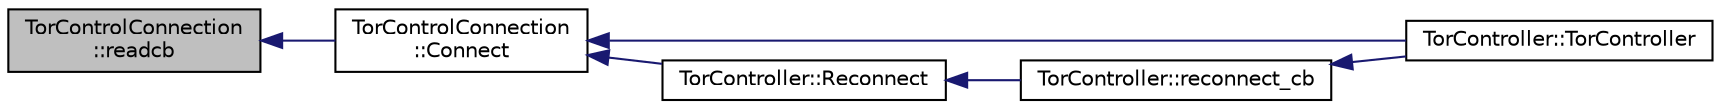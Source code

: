 digraph "TorControlConnection::readcb"
{
  edge [fontname="Helvetica",fontsize="10",labelfontname="Helvetica",labelfontsize="10"];
  node [fontname="Helvetica",fontsize="10",shape=record];
  rankdir="LR";
  Node69 [label="TorControlConnection\l::readcb",height=0.2,width=0.4,color="black", fillcolor="grey75", style="filled", fontcolor="black"];
  Node69 -> Node70 [dir="back",color="midnightblue",fontsize="10",style="solid",fontname="Helvetica"];
  Node70 [label="TorControlConnection\l::Connect",height=0.2,width=0.4,color="black", fillcolor="white", style="filled",URL="$df/dc6/class_tor_control_connection.html#a36b6359caf9a304efe310b9b7141a939",tooltip="Connect to a Tor control port. "];
  Node70 -> Node71 [dir="back",color="midnightblue",fontsize="10",style="solid",fontname="Helvetica"];
  Node71 [label="TorController::TorController",height=0.2,width=0.4,color="black", fillcolor="white", style="filled",URL="$da/dd9/class_tor_controller.html#ab38d90df15a9e3f2c6e1f4f24073a64e"];
  Node70 -> Node72 [dir="back",color="midnightblue",fontsize="10",style="solid",fontname="Helvetica"];
  Node72 [label="TorController::Reconnect",height=0.2,width=0.4,color="black", fillcolor="white", style="filled",URL="$da/dd9/class_tor_controller.html#ae5d4304836fce79574ec540c5ada8269",tooltip="Reconnect, after getting disconnected. "];
  Node72 -> Node73 [dir="back",color="midnightblue",fontsize="10",style="solid",fontname="Helvetica"];
  Node73 [label="TorController::reconnect_cb",height=0.2,width=0.4,color="black", fillcolor="white", style="filled",URL="$da/dd9/class_tor_controller.html#a2fa9614b4fa0e24c57f443b3c56f835c",tooltip="Callback for reconnect timer. "];
  Node73 -> Node71 [dir="back",color="midnightblue",fontsize="10",style="solid",fontname="Helvetica"];
}
